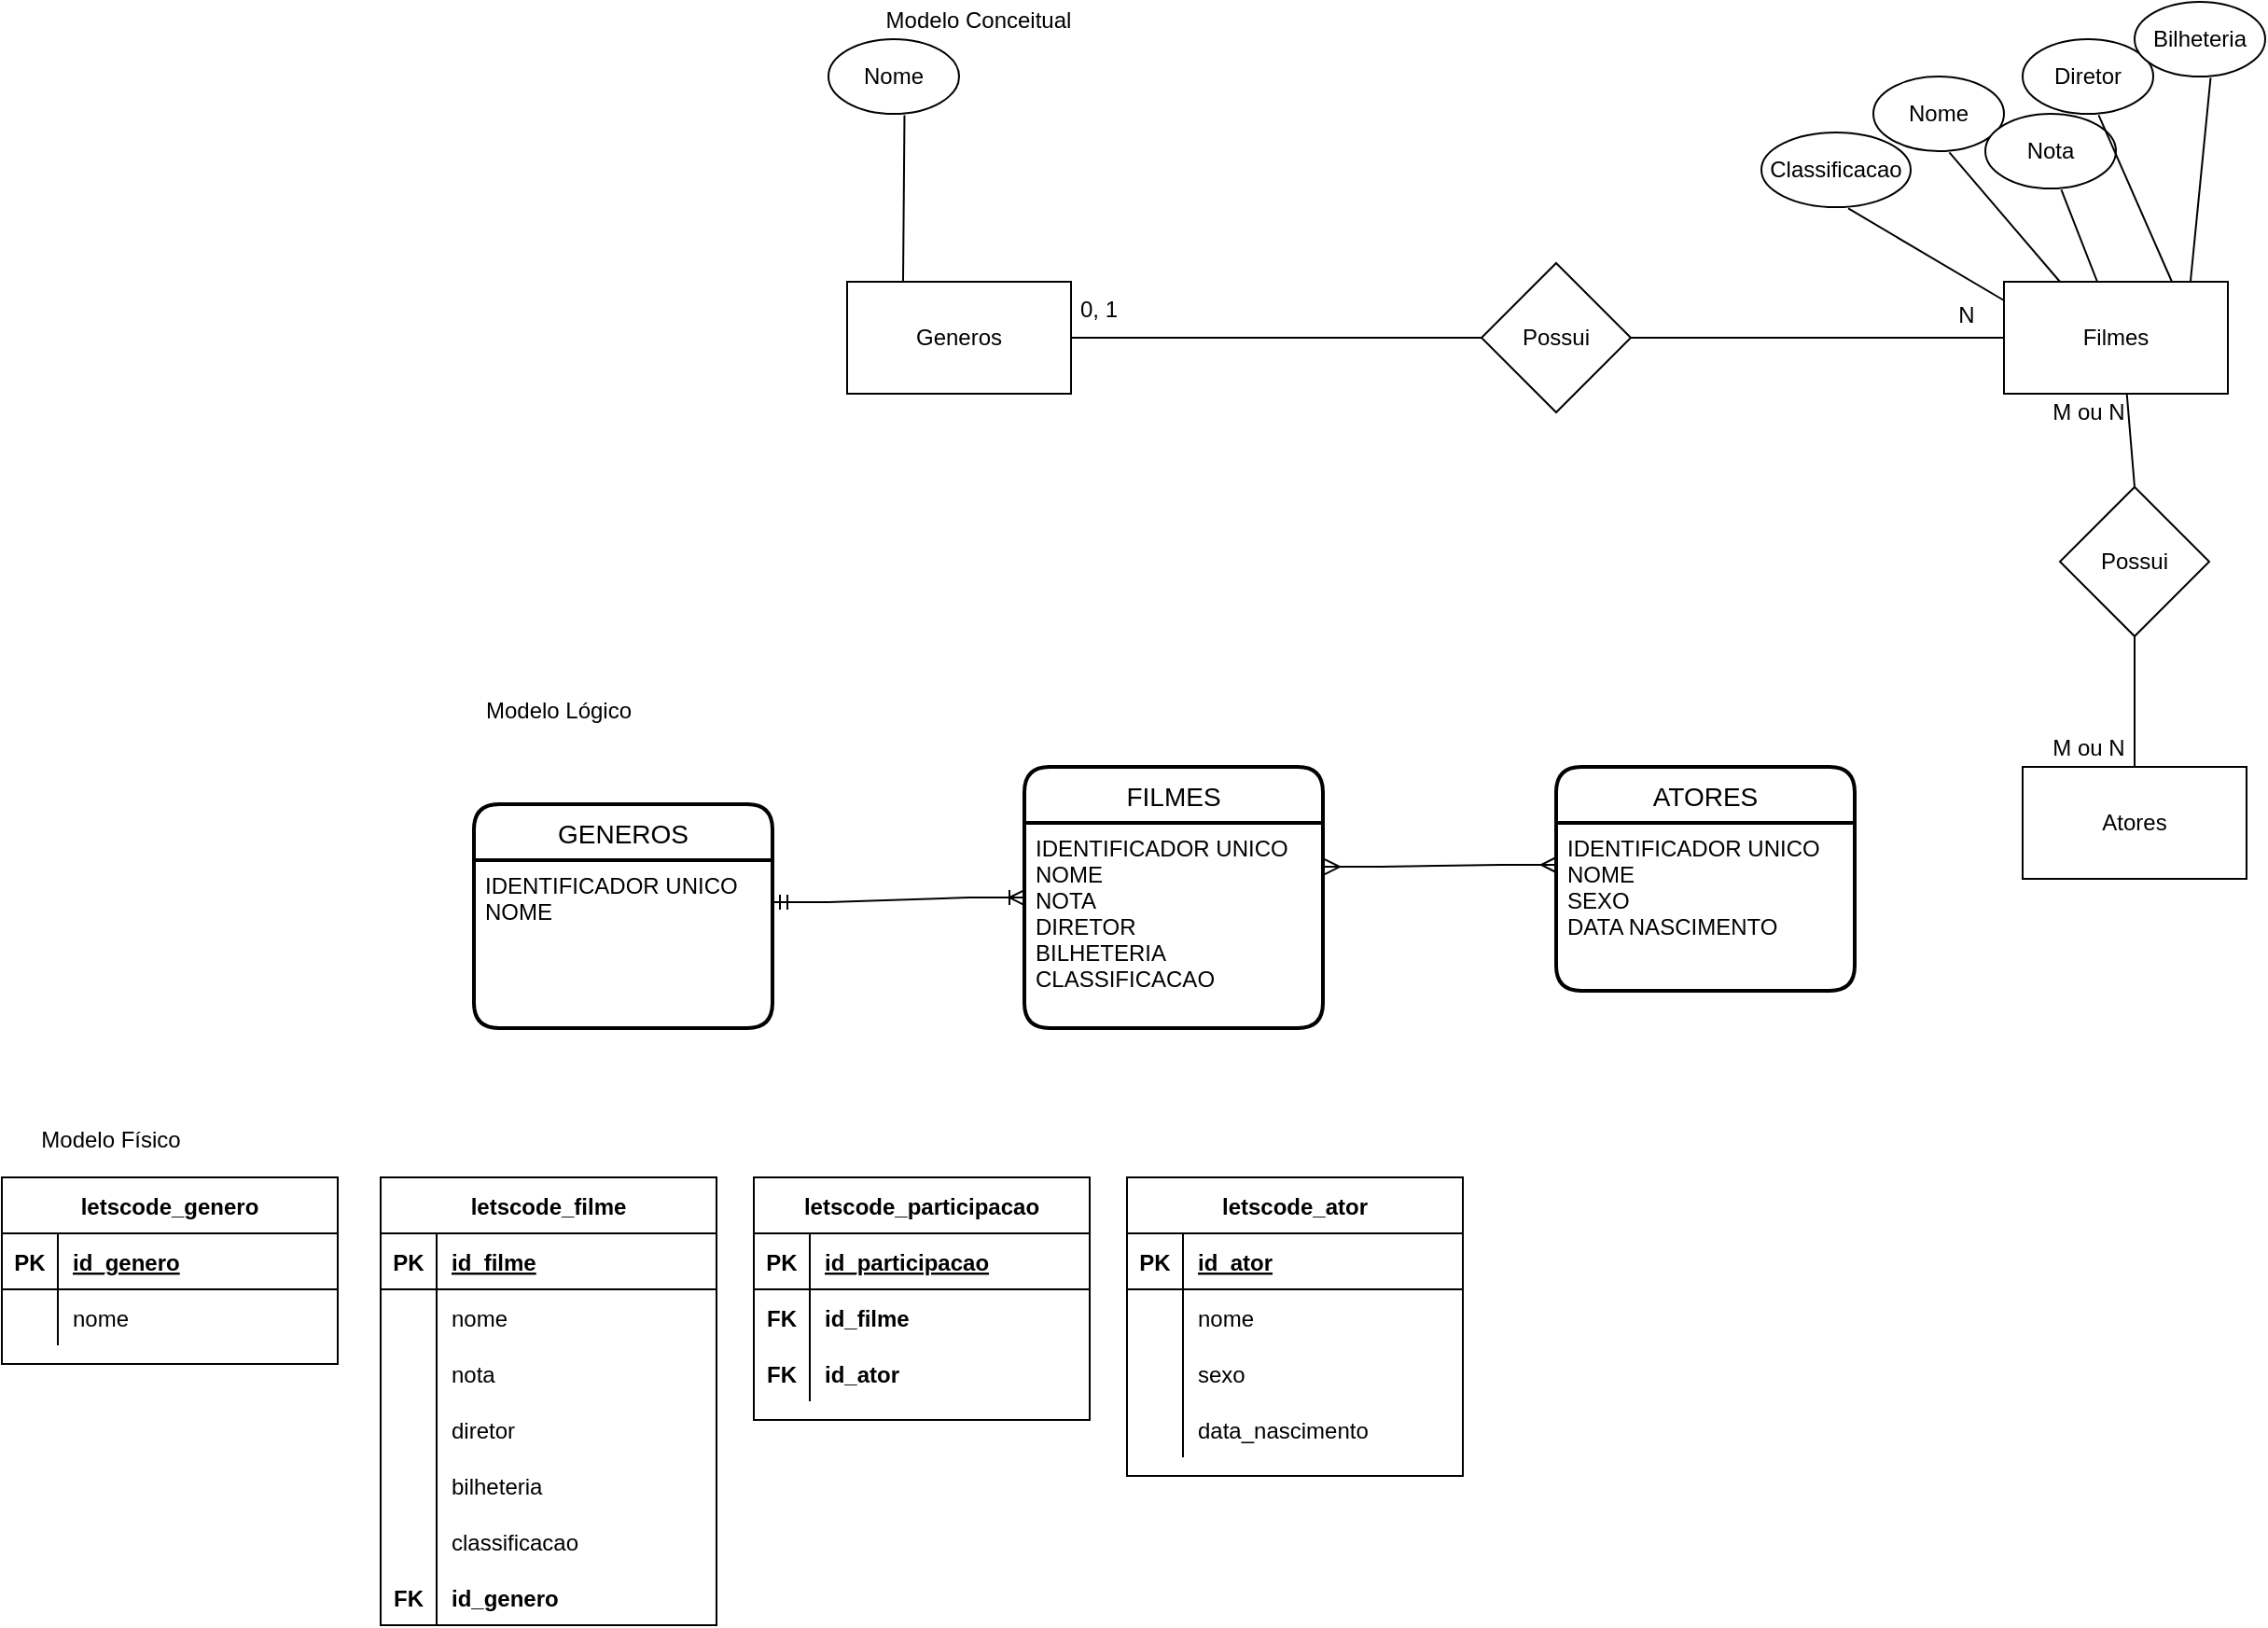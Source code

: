 <mxfile version="16.6.6" type="device"><diagram id="Nm-AH4Nlf7A4BXTnzfN5" name="Page-1"><mxGraphModel dx="1808" dy="526" grid="1" gridSize="10" guides="1" tooltips="1" connect="1" arrows="1" fold="1" page="1" pageScale="1" pageWidth="827" pageHeight="1169" math="0" shadow="0"><root><mxCell id="0"/><mxCell id="1" parent="0"/><mxCell id="_A9dKhMLguFTFUlSm3Du-1" value="Generos" style="rounded=0;whiteSpace=wrap;html=1;" vertex="1" parent="1"><mxGeometry x="40" y="160" width="120" height="60" as="geometry"/></mxCell><mxCell id="_A9dKhMLguFTFUlSm3Du-2" value="Filmes" style="rounded=0;whiteSpace=wrap;html=1;" vertex="1" parent="1"><mxGeometry x="660" y="160" width="120" height="60" as="geometry"/></mxCell><mxCell id="_A9dKhMLguFTFUlSm3Du-3" value="Possui" style="rhombus;whiteSpace=wrap;html=1;" vertex="1" parent="1"><mxGeometry x="380" y="150" width="80" height="80" as="geometry"/></mxCell><mxCell id="_A9dKhMLguFTFUlSm3Du-7" value="" style="endArrow=none;html=1;rounded=0;entryX=0;entryY=0.5;entryDx=0;entryDy=0;exitX=1;exitY=0.5;exitDx=0;exitDy=0;" edge="1" parent="1" source="_A9dKhMLguFTFUlSm3Du-1" target="_A9dKhMLguFTFUlSm3Du-3"><mxGeometry width="50" height="50" relative="1" as="geometry"><mxPoint x="240" y="210" as="sourcePoint"/><mxPoint x="290" y="160" as="targetPoint"/></mxGeometry></mxCell><mxCell id="_A9dKhMLguFTFUlSm3Du-8" value="" style="endArrow=none;html=1;rounded=0;entryX=0;entryY=0.5;entryDx=0;entryDy=0;exitX=1;exitY=0.5;exitDx=0;exitDy=0;" edge="1" parent="1" source="_A9dKhMLguFTFUlSm3Du-3" target="_A9dKhMLguFTFUlSm3Du-2"><mxGeometry width="50" height="50" relative="1" as="geometry"><mxPoint x="500" y="210" as="sourcePoint"/><mxPoint x="550" y="160" as="targetPoint"/></mxGeometry></mxCell><mxCell id="_A9dKhMLguFTFUlSm3Du-9" value="0, 1" style="text;html=1;strokeColor=none;fillColor=none;align=center;verticalAlign=middle;whiteSpace=wrap;rounded=0;" vertex="1" parent="1"><mxGeometry x="160" y="170" width="30" height="10" as="geometry"/></mxCell><mxCell id="_A9dKhMLguFTFUlSm3Du-10" value="N" style="text;html=1;strokeColor=none;fillColor=none;align=center;verticalAlign=middle;whiteSpace=wrap;rounded=0;" vertex="1" parent="1"><mxGeometry x="620" y="170" width="40" height="15" as="geometry"/></mxCell><mxCell id="_A9dKhMLguFTFUlSm3Du-39" value="GENEROS" style="swimlane;childLayout=stackLayout;horizontal=1;startSize=30;horizontalStack=0;rounded=1;fontSize=14;fontStyle=0;strokeWidth=2;resizeParent=0;resizeLast=1;shadow=0;dashed=0;align=center;" vertex="1" parent="1"><mxGeometry x="-160" y="440" width="160" height="120" as="geometry"/></mxCell><mxCell id="_A9dKhMLguFTFUlSm3Du-40" value="IDENTIFICADOR UNICO&#10;NOME" style="align=left;strokeColor=none;fillColor=none;spacingLeft=4;fontSize=12;verticalAlign=top;resizable=0;rotatable=0;part=1;fontStyle=0" vertex="1" parent="_A9dKhMLguFTFUlSm3Du-39"><mxGeometry y="30" width="160" height="90" as="geometry"/></mxCell><mxCell id="_A9dKhMLguFTFUlSm3Du-41" value="FILMES" style="swimlane;childLayout=stackLayout;horizontal=1;startSize=30;horizontalStack=0;rounded=1;fontSize=14;fontStyle=0;strokeWidth=2;resizeParent=0;resizeLast=1;shadow=0;dashed=0;align=center;" vertex="1" parent="1"><mxGeometry x="135" y="420" width="160" height="140" as="geometry"/></mxCell><mxCell id="_A9dKhMLguFTFUlSm3Du-42" value="IDENTIFICADOR UNICO&#10;NOME&#10;NOTA&#10;DIRETOR&#10;BILHETERIA&#10;CLASSIFICACAO" style="align=left;strokeColor=none;fillColor=none;spacingLeft=4;fontSize=12;verticalAlign=top;resizable=0;rotatable=0;part=1;" vertex="1" parent="_A9dKhMLguFTFUlSm3Du-41"><mxGeometry y="30" width="160" height="110" as="geometry"/></mxCell><mxCell id="_A9dKhMLguFTFUlSm3Du-43" value="Nome" style="ellipse;whiteSpace=wrap;html=1;" vertex="1" parent="1"><mxGeometry x="30" y="30" width="70" height="40" as="geometry"/></mxCell><mxCell id="_A9dKhMLguFTFUlSm3Du-44" value="" style="endArrow=none;html=1;rounded=0;exitX=0.582;exitY=1.018;exitDx=0;exitDy=0;exitPerimeter=0;entryX=0.25;entryY=0;entryDx=0;entryDy=0;" edge="1" parent="1" source="_A9dKhMLguFTFUlSm3Du-43" target="_A9dKhMLguFTFUlSm3Du-1"><mxGeometry width="50" height="50" relative="1" as="geometry"><mxPoint x="90" y="140" as="sourcePoint"/><mxPoint x="140" y="90" as="targetPoint"/></mxGeometry></mxCell><mxCell id="_A9dKhMLguFTFUlSm3Du-48" value="Nome" style="ellipse;whiteSpace=wrap;html=1;" vertex="1" parent="1"><mxGeometry x="590" y="50" width="70" height="40" as="geometry"/></mxCell><mxCell id="_A9dKhMLguFTFUlSm3Du-49" value="" style="endArrow=none;html=1;rounded=0;exitX=0.582;exitY=1.018;exitDx=0;exitDy=0;exitPerimeter=0;entryX=0.25;entryY=0;entryDx=0;entryDy=0;" edge="1" parent="1" source="_A9dKhMLguFTFUlSm3Du-48" target="_A9dKhMLguFTFUlSm3Du-2"><mxGeometry width="50" height="50" relative="1" as="geometry"><mxPoint x="700" y="140" as="sourcePoint"/><mxPoint x="680" y="160" as="targetPoint"/></mxGeometry></mxCell><mxCell id="_A9dKhMLguFTFUlSm3Du-50" value="Nota" style="ellipse;whiteSpace=wrap;html=1;" vertex="1" parent="1"><mxGeometry x="650" y="70" width="70" height="40" as="geometry"/></mxCell><mxCell id="_A9dKhMLguFTFUlSm3Du-51" value="" style="endArrow=none;html=1;rounded=0;exitX=0.582;exitY=1.018;exitDx=0;exitDy=0;exitPerimeter=0;entryX=0.5;entryY=0;entryDx=0;entryDy=0;" edge="1" parent="1" source="_A9dKhMLguFTFUlSm3Du-50"><mxGeometry width="50" height="50" relative="1" as="geometry"><mxPoint x="770" y="140" as="sourcePoint"/><mxPoint x="710" y="160" as="targetPoint"/></mxGeometry></mxCell><mxCell id="_A9dKhMLguFTFUlSm3Du-52" value="Classificacao" style="ellipse;whiteSpace=wrap;html=1;" vertex="1" parent="1"><mxGeometry x="530" y="80" width="80" height="40" as="geometry"/></mxCell><mxCell id="_A9dKhMLguFTFUlSm3Du-53" value="" style="endArrow=none;html=1;rounded=0;exitX=0.582;exitY=1.018;exitDx=0;exitDy=0;exitPerimeter=0;entryX=1;entryY=0;entryDx=0;entryDy=0;" edge="1" parent="1" source="_A9dKhMLguFTFUlSm3Du-52" target="_A9dKhMLguFTFUlSm3Du-10"><mxGeometry width="50" height="50" relative="1" as="geometry"><mxPoint x="630" y="150" as="sourcePoint"/><mxPoint x="646" y="170" as="targetPoint"/></mxGeometry></mxCell><mxCell id="_A9dKhMLguFTFUlSm3Du-54" value="Diretor" style="ellipse;whiteSpace=wrap;html=1;" vertex="1" parent="1"><mxGeometry x="670" y="30" width="70" height="40" as="geometry"/></mxCell><mxCell id="_A9dKhMLguFTFUlSm3Du-55" value="" style="endArrow=none;html=1;rounded=0;exitX=0.582;exitY=1.018;exitDx=0;exitDy=0;exitPerimeter=0;entryX=0.75;entryY=0;entryDx=0;entryDy=0;" edge="1" parent="1" source="_A9dKhMLguFTFUlSm3Du-54" target="_A9dKhMLguFTFUlSm3Du-2"><mxGeometry width="50" height="50" relative="1" as="geometry"><mxPoint x="810" y="100" as="sourcePoint"/><mxPoint x="790" y="120" as="targetPoint"/></mxGeometry></mxCell><mxCell id="_A9dKhMLguFTFUlSm3Du-58" value="Bilheteria" style="ellipse;whiteSpace=wrap;html=1;" vertex="1" parent="1"><mxGeometry x="730" y="10" width="70" height="40" as="geometry"/></mxCell><mxCell id="_A9dKhMLguFTFUlSm3Du-59" value="" style="endArrow=none;html=1;rounded=0;exitX=0.582;exitY=1.018;exitDx=0;exitDy=0;exitPerimeter=0;entryX=0.833;entryY=0;entryDx=0;entryDy=0;entryPerimeter=0;" edge="1" parent="1" source="_A9dKhMLguFTFUlSm3Du-58" target="_A9dKhMLguFTFUlSm3Du-2"><mxGeometry width="50" height="50" relative="1" as="geometry"><mxPoint x="827" y="80" as="sourcePoint"/><mxPoint x="776.96" y="100" as="targetPoint"/></mxGeometry></mxCell><mxCell id="_A9dKhMLguFTFUlSm3Du-60" value="Modelo Lógico" style="text;html=1;align=center;verticalAlign=middle;resizable=0;points=[];autosize=1;strokeColor=none;fillColor=none;" vertex="1" parent="1"><mxGeometry x="-160" y="380" width="90" height="20" as="geometry"/></mxCell><mxCell id="_A9dKhMLguFTFUlSm3Du-61" value="Modelo Conceitual" style="text;html=1;align=center;verticalAlign=middle;resizable=0;points=[];autosize=1;strokeColor=none;fillColor=none;" vertex="1" parent="1"><mxGeometry x="55" y="10" width="110" height="20" as="geometry"/></mxCell><mxCell id="_A9dKhMLguFTFUlSm3Du-62" value="Atores" style="rounded=0;whiteSpace=wrap;html=1;" vertex="1" parent="1"><mxGeometry x="670" y="420" width="120" height="60" as="geometry"/></mxCell><mxCell id="_A9dKhMLguFTFUlSm3Du-67" value="Possui" style="rhombus;whiteSpace=wrap;html=1;" vertex="1" parent="1"><mxGeometry x="690" y="270" width="80" height="80" as="geometry"/></mxCell><mxCell id="_A9dKhMLguFTFUlSm3Du-68" value="" style="endArrow=none;html=1;rounded=0;entryX=0.5;entryY=1;entryDx=0;entryDy=0;exitX=0.5;exitY=0;exitDx=0;exitDy=0;" edge="1" parent="1" target="_A9dKhMLguFTFUlSm3Du-67" source="_A9dKhMLguFTFUlSm3Du-62"><mxGeometry width="50" height="50" relative="1" as="geometry"><mxPoint x="287.6" y="260" as="sourcePoint"/><mxPoint x="417.6" y="230" as="targetPoint"/></mxGeometry></mxCell><mxCell id="_A9dKhMLguFTFUlSm3Du-69" value="" style="endArrow=none;html=1;rounded=0;entryX=0.549;entryY=1.007;entryDx=0;entryDy=0;exitX=0.5;exitY=0;exitDx=0;exitDy=0;entryPerimeter=0;" edge="1" parent="1" source="_A9dKhMLguFTFUlSm3Du-67" target="_A9dKhMLguFTFUlSm3Du-2"><mxGeometry width="50" height="50" relative="1" as="geometry"><mxPoint x="627.6" y="280" as="sourcePoint"/><mxPoint x="740.0" y="213.84" as="targetPoint"/></mxGeometry></mxCell><mxCell id="_A9dKhMLguFTFUlSm3Du-70" value="M ou N" style="text;html=1;align=center;verticalAlign=middle;resizable=0;points=[];autosize=1;strokeColor=none;fillColor=none;" vertex="1" parent="1"><mxGeometry x="680" y="220" width="50" height="20" as="geometry"/></mxCell><mxCell id="_A9dKhMLguFTFUlSm3Du-85" value="ATORES" style="swimlane;childLayout=stackLayout;horizontal=1;startSize=30;horizontalStack=0;rounded=1;fontSize=14;fontStyle=0;strokeWidth=2;resizeParent=0;resizeLast=1;shadow=0;dashed=0;align=center;" vertex="1" parent="1"><mxGeometry x="420" y="420" width="160" height="120" as="geometry"/></mxCell><mxCell id="_A9dKhMLguFTFUlSm3Du-86" value="IDENTIFICADOR UNICO&#10;NOME&#10;SEXO&#10;DATA NASCIMENTO" style="align=left;strokeColor=none;fillColor=none;spacingLeft=4;fontSize=12;verticalAlign=top;resizable=0;rotatable=0;part=1;" vertex="1" parent="_A9dKhMLguFTFUlSm3Du-85"><mxGeometry y="30" width="160" height="90" as="geometry"/></mxCell><mxCell id="_A9dKhMLguFTFUlSm3Du-88" value="M ou N" style="text;html=1;align=center;verticalAlign=middle;resizable=0;points=[];autosize=1;strokeColor=none;fillColor=none;" vertex="1" parent="1"><mxGeometry x="680" y="400" width="50" height="20" as="geometry"/></mxCell><mxCell id="_A9dKhMLguFTFUlSm3Du-93" value="" style="edgeStyle=entityRelationEdgeStyle;fontSize=12;html=1;endArrow=ERmany;startArrow=ERmany;rounded=0;entryX=0;entryY=0.25;entryDx=0;entryDy=0;exitX=1.006;exitY=0.214;exitDx=0;exitDy=0;exitPerimeter=0;" edge="1" parent="1" source="_A9dKhMLguFTFUlSm3Du-42" target="_A9dKhMLguFTFUlSm3Du-86"><mxGeometry width="100" height="100" relative="1" as="geometry"><mxPoint x="370" y="470" as="sourcePoint"/><mxPoint x="470" y="370" as="targetPoint"/></mxGeometry></mxCell><mxCell id="_A9dKhMLguFTFUlSm3Du-95" value="" style="edgeStyle=entityRelationEdgeStyle;fontSize=12;html=1;endArrow=ERoneToMany;startArrow=ERmandOne;rounded=0;exitX=1;exitY=0.25;exitDx=0;exitDy=0;entryX=0;entryY=0.364;entryDx=0;entryDy=0;entryPerimeter=0;" edge="1" parent="1" source="_A9dKhMLguFTFUlSm3Du-40" target="_A9dKhMLguFTFUlSm3Du-42"><mxGeometry width="100" height="100" relative="1" as="geometry"><mxPoint x="210" y="380" as="sourcePoint"/><mxPoint x="310" y="280" as="targetPoint"/></mxGeometry></mxCell><mxCell id="_A9dKhMLguFTFUlSm3Du-109" value="letscode_genero" style="shape=table;startSize=30;container=1;collapsible=1;childLayout=tableLayout;fixedRows=1;rowLines=0;fontStyle=1;align=center;resizeLast=1;" vertex="1" parent="1"><mxGeometry x="-413" y="640" width="180" height="100" as="geometry"/></mxCell><mxCell id="_A9dKhMLguFTFUlSm3Du-110" value="" style="shape=tableRow;horizontal=0;startSize=0;swimlaneHead=0;swimlaneBody=0;fillColor=none;collapsible=0;dropTarget=0;points=[[0,0.5],[1,0.5]];portConstraint=eastwest;top=0;left=0;right=0;bottom=1;" vertex="1" parent="_A9dKhMLguFTFUlSm3Du-109"><mxGeometry y="30" width="180" height="30" as="geometry"/></mxCell><mxCell id="_A9dKhMLguFTFUlSm3Du-111" value="PK" style="shape=partialRectangle;connectable=0;fillColor=none;top=0;left=0;bottom=0;right=0;fontStyle=1;overflow=hidden;" vertex="1" parent="_A9dKhMLguFTFUlSm3Du-110"><mxGeometry width="30" height="30" as="geometry"><mxRectangle width="30" height="30" as="alternateBounds"/></mxGeometry></mxCell><mxCell id="_A9dKhMLguFTFUlSm3Du-112" value="id_genero" style="shape=partialRectangle;connectable=0;fillColor=none;top=0;left=0;bottom=0;right=0;align=left;spacingLeft=6;fontStyle=5;overflow=hidden;" vertex="1" parent="_A9dKhMLguFTFUlSm3Du-110"><mxGeometry x="30" width="150" height="30" as="geometry"><mxRectangle width="150" height="30" as="alternateBounds"/></mxGeometry></mxCell><mxCell id="_A9dKhMLguFTFUlSm3Du-113" value="" style="shape=tableRow;horizontal=0;startSize=0;swimlaneHead=0;swimlaneBody=0;fillColor=none;collapsible=0;dropTarget=0;points=[[0,0.5],[1,0.5]];portConstraint=eastwest;top=0;left=0;right=0;bottom=0;" vertex="1" parent="_A9dKhMLguFTFUlSm3Du-109"><mxGeometry y="60" width="180" height="30" as="geometry"/></mxCell><mxCell id="_A9dKhMLguFTFUlSm3Du-114" value="" style="shape=partialRectangle;connectable=0;fillColor=none;top=0;left=0;bottom=0;right=0;editable=1;overflow=hidden;" vertex="1" parent="_A9dKhMLguFTFUlSm3Du-113"><mxGeometry width="30" height="30" as="geometry"><mxRectangle width="30" height="30" as="alternateBounds"/></mxGeometry></mxCell><mxCell id="_A9dKhMLguFTFUlSm3Du-115" value="nome" style="shape=partialRectangle;connectable=0;fillColor=none;top=0;left=0;bottom=0;right=0;align=left;spacingLeft=6;overflow=hidden;" vertex="1" parent="_A9dKhMLguFTFUlSm3Du-113"><mxGeometry x="30" width="150" height="30" as="geometry"><mxRectangle width="150" height="30" as="alternateBounds"/></mxGeometry></mxCell><mxCell id="_A9dKhMLguFTFUlSm3Du-122" value="Modelo Físico" style="text;html=1;align=center;verticalAlign=middle;resizable=0;points=[];autosize=1;strokeColor=none;fillColor=none;" vertex="1" parent="1"><mxGeometry x="-400" y="610" width="90" height="20" as="geometry"/></mxCell><mxCell id="_A9dKhMLguFTFUlSm3Du-123" value="letscode_filme" style="shape=table;startSize=30;container=1;collapsible=1;childLayout=tableLayout;fixedRows=1;rowLines=0;fontStyle=1;align=center;resizeLast=1;" vertex="1" parent="1"><mxGeometry x="-210" y="640" width="180" height="240" as="geometry"/></mxCell><mxCell id="_A9dKhMLguFTFUlSm3Du-124" value="" style="shape=tableRow;horizontal=0;startSize=0;swimlaneHead=0;swimlaneBody=0;fillColor=none;collapsible=0;dropTarget=0;points=[[0,0.5],[1,0.5]];portConstraint=eastwest;top=0;left=0;right=0;bottom=1;" vertex="1" parent="_A9dKhMLguFTFUlSm3Du-123"><mxGeometry y="30" width="180" height="30" as="geometry"/></mxCell><mxCell id="_A9dKhMLguFTFUlSm3Du-125" value="PK" style="shape=partialRectangle;connectable=0;fillColor=none;top=0;left=0;bottom=0;right=0;fontStyle=1;overflow=hidden;" vertex="1" parent="_A9dKhMLguFTFUlSm3Du-124"><mxGeometry width="30" height="30" as="geometry"><mxRectangle width="30" height="30" as="alternateBounds"/></mxGeometry></mxCell><mxCell id="_A9dKhMLguFTFUlSm3Du-126" value="id_filme" style="shape=partialRectangle;connectable=0;fillColor=none;top=0;left=0;bottom=0;right=0;align=left;spacingLeft=6;fontStyle=5;overflow=hidden;" vertex="1" parent="_A9dKhMLguFTFUlSm3Du-124"><mxGeometry x="30" width="150" height="30" as="geometry"><mxRectangle width="150" height="30" as="alternateBounds"/></mxGeometry></mxCell><mxCell id="_A9dKhMLguFTFUlSm3Du-127" value="" style="shape=tableRow;horizontal=0;startSize=0;swimlaneHead=0;swimlaneBody=0;fillColor=none;collapsible=0;dropTarget=0;points=[[0,0.5],[1,0.5]];portConstraint=eastwest;top=0;left=0;right=0;bottom=0;" vertex="1" parent="_A9dKhMLguFTFUlSm3Du-123"><mxGeometry y="60" width="180" height="30" as="geometry"/></mxCell><mxCell id="_A9dKhMLguFTFUlSm3Du-128" value="" style="shape=partialRectangle;connectable=0;fillColor=none;top=0;left=0;bottom=0;right=0;editable=1;overflow=hidden;" vertex="1" parent="_A9dKhMLguFTFUlSm3Du-127"><mxGeometry width="30" height="30" as="geometry"><mxRectangle width="30" height="30" as="alternateBounds"/></mxGeometry></mxCell><mxCell id="_A9dKhMLguFTFUlSm3Du-129" value="nome" style="shape=partialRectangle;connectable=0;fillColor=none;top=0;left=0;bottom=0;right=0;align=left;spacingLeft=6;overflow=hidden;" vertex="1" parent="_A9dKhMLguFTFUlSm3Du-127"><mxGeometry x="30" width="150" height="30" as="geometry"><mxRectangle width="150" height="30" as="alternateBounds"/></mxGeometry></mxCell><mxCell id="_A9dKhMLguFTFUlSm3Du-130" value="" style="shape=tableRow;horizontal=0;startSize=0;swimlaneHead=0;swimlaneBody=0;fillColor=none;collapsible=0;dropTarget=0;points=[[0,0.5],[1,0.5]];portConstraint=eastwest;top=0;left=0;right=0;bottom=0;" vertex="1" parent="_A9dKhMLguFTFUlSm3Du-123"><mxGeometry y="90" width="180" height="30" as="geometry"/></mxCell><mxCell id="_A9dKhMLguFTFUlSm3Du-131" value="" style="shape=partialRectangle;connectable=0;fillColor=none;top=0;left=0;bottom=0;right=0;editable=1;overflow=hidden;" vertex="1" parent="_A9dKhMLguFTFUlSm3Du-130"><mxGeometry width="30" height="30" as="geometry"><mxRectangle width="30" height="30" as="alternateBounds"/></mxGeometry></mxCell><mxCell id="_A9dKhMLguFTFUlSm3Du-132" value="nota" style="shape=partialRectangle;connectable=0;fillColor=none;top=0;left=0;bottom=0;right=0;align=left;spacingLeft=6;overflow=hidden;" vertex="1" parent="_A9dKhMLguFTFUlSm3Du-130"><mxGeometry x="30" width="150" height="30" as="geometry"><mxRectangle width="150" height="30" as="alternateBounds"/></mxGeometry></mxCell><mxCell id="_A9dKhMLguFTFUlSm3Du-155" value="" style="shape=tableRow;horizontal=0;startSize=0;swimlaneHead=0;swimlaneBody=0;fillColor=none;collapsible=0;dropTarget=0;points=[[0,0.5],[1,0.5]];portConstraint=eastwest;top=0;left=0;right=0;bottom=0;" vertex="1" parent="_A9dKhMLguFTFUlSm3Du-123"><mxGeometry y="120" width="180" height="30" as="geometry"/></mxCell><mxCell id="_A9dKhMLguFTFUlSm3Du-156" value="" style="shape=partialRectangle;connectable=0;fillColor=none;top=0;left=0;bottom=0;right=0;editable=1;overflow=hidden;" vertex="1" parent="_A9dKhMLguFTFUlSm3Du-155"><mxGeometry width="30" height="30" as="geometry"><mxRectangle width="30" height="30" as="alternateBounds"/></mxGeometry></mxCell><mxCell id="_A9dKhMLguFTFUlSm3Du-157" value="diretor" style="shape=partialRectangle;connectable=0;fillColor=none;top=0;left=0;bottom=0;right=0;align=left;spacingLeft=6;overflow=hidden;" vertex="1" parent="_A9dKhMLguFTFUlSm3Du-155"><mxGeometry x="30" width="150" height="30" as="geometry"><mxRectangle width="150" height="30" as="alternateBounds"/></mxGeometry></mxCell><mxCell id="_A9dKhMLguFTFUlSm3Du-158" value="" style="shape=tableRow;horizontal=0;startSize=0;swimlaneHead=0;swimlaneBody=0;fillColor=none;collapsible=0;dropTarget=0;points=[[0,0.5],[1,0.5]];portConstraint=eastwest;top=0;left=0;right=0;bottom=0;" vertex="1" parent="_A9dKhMLguFTFUlSm3Du-123"><mxGeometry y="150" width="180" height="30" as="geometry"/></mxCell><mxCell id="_A9dKhMLguFTFUlSm3Du-159" value="" style="shape=partialRectangle;connectable=0;fillColor=none;top=0;left=0;bottom=0;right=0;editable=1;overflow=hidden;" vertex="1" parent="_A9dKhMLguFTFUlSm3Du-158"><mxGeometry width="30" height="30" as="geometry"><mxRectangle width="30" height="30" as="alternateBounds"/></mxGeometry></mxCell><mxCell id="_A9dKhMLguFTFUlSm3Du-160" value="bilheteria" style="shape=partialRectangle;connectable=0;fillColor=none;top=0;left=0;bottom=0;right=0;align=left;spacingLeft=6;overflow=hidden;" vertex="1" parent="_A9dKhMLguFTFUlSm3Du-158"><mxGeometry x="30" width="150" height="30" as="geometry"><mxRectangle width="150" height="30" as="alternateBounds"/></mxGeometry></mxCell><mxCell id="_A9dKhMLguFTFUlSm3Du-161" value="" style="shape=tableRow;horizontal=0;startSize=0;swimlaneHead=0;swimlaneBody=0;fillColor=none;collapsible=0;dropTarget=0;points=[[0,0.5],[1,0.5]];portConstraint=eastwest;top=0;left=0;right=0;bottom=0;" vertex="1" parent="_A9dKhMLguFTFUlSm3Du-123"><mxGeometry y="180" width="180" height="30" as="geometry"/></mxCell><mxCell id="_A9dKhMLguFTFUlSm3Du-162" value="" style="shape=partialRectangle;connectable=0;fillColor=none;top=0;left=0;bottom=0;right=0;editable=1;overflow=hidden;" vertex="1" parent="_A9dKhMLguFTFUlSm3Du-161"><mxGeometry width="30" height="30" as="geometry"><mxRectangle width="30" height="30" as="alternateBounds"/></mxGeometry></mxCell><mxCell id="_A9dKhMLguFTFUlSm3Du-163" value="classificacao" style="shape=partialRectangle;connectable=0;fillColor=none;top=0;left=0;bottom=0;right=0;align=left;spacingLeft=6;overflow=hidden;" vertex="1" parent="_A9dKhMLguFTFUlSm3Du-161"><mxGeometry x="30" width="150" height="30" as="geometry"><mxRectangle width="150" height="30" as="alternateBounds"/></mxGeometry></mxCell><mxCell id="_A9dKhMLguFTFUlSm3Du-133" value="" style="shape=tableRow;horizontal=0;startSize=0;swimlaneHead=0;swimlaneBody=0;fillColor=none;collapsible=0;dropTarget=0;points=[[0,0.5],[1,0.5]];portConstraint=eastwest;top=0;left=0;right=0;bottom=0;fontStyle=1" vertex="1" parent="_A9dKhMLguFTFUlSm3Du-123"><mxGeometry y="210" width="180" height="30" as="geometry"/></mxCell><mxCell id="_A9dKhMLguFTFUlSm3Du-134" value="FK" style="shape=partialRectangle;connectable=0;fillColor=none;top=0;left=0;bottom=0;right=0;editable=1;overflow=hidden;fontStyle=1" vertex="1" parent="_A9dKhMLguFTFUlSm3Du-133"><mxGeometry width="30" height="30" as="geometry"><mxRectangle width="30" height="30" as="alternateBounds"/></mxGeometry></mxCell><mxCell id="_A9dKhMLguFTFUlSm3Du-135" value="id_genero" style="shape=partialRectangle;connectable=0;fillColor=none;top=0;left=0;bottom=0;right=0;align=left;spacingLeft=6;overflow=hidden;fontStyle=1" vertex="1" parent="_A9dKhMLguFTFUlSm3Du-133"><mxGeometry x="30" width="150" height="30" as="geometry"><mxRectangle width="150" height="30" as="alternateBounds"/></mxGeometry></mxCell><mxCell id="_A9dKhMLguFTFUlSm3Du-136" value="letscode_ator" style="shape=table;startSize=30;container=1;collapsible=1;childLayout=tableLayout;fixedRows=1;rowLines=0;fontStyle=1;align=center;resizeLast=1;" vertex="1" parent="1"><mxGeometry x="190" y="640" width="180" height="160" as="geometry"/></mxCell><mxCell id="_A9dKhMLguFTFUlSm3Du-137" value="" style="shape=tableRow;horizontal=0;startSize=0;swimlaneHead=0;swimlaneBody=0;fillColor=none;collapsible=0;dropTarget=0;points=[[0,0.5],[1,0.5]];portConstraint=eastwest;top=0;left=0;right=0;bottom=1;" vertex="1" parent="_A9dKhMLguFTFUlSm3Du-136"><mxGeometry y="30" width="180" height="30" as="geometry"/></mxCell><mxCell id="_A9dKhMLguFTFUlSm3Du-138" value="PK" style="shape=partialRectangle;connectable=0;fillColor=none;top=0;left=0;bottom=0;right=0;fontStyle=1;overflow=hidden;" vertex="1" parent="_A9dKhMLguFTFUlSm3Du-137"><mxGeometry width="30" height="30" as="geometry"><mxRectangle width="30" height="30" as="alternateBounds"/></mxGeometry></mxCell><mxCell id="_A9dKhMLguFTFUlSm3Du-139" value="id_ator" style="shape=partialRectangle;connectable=0;fillColor=none;top=0;left=0;bottom=0;right=0;align=left;spacingLeft=6;fontStyle=5;overflow=hidden;" vertex="1" parent="_A9dKhMLguFTFUlSm3Du-137"><mxGeometry x="30" width="150" height="30" as="geometry"><mxRectangle width="150" height="30" as="alternateBounds"/></mxGeometry></mxCell><mxCell id="_A9dKhMLguFTFUlSm3Du-140" value="" style="shape=tableRow;horizontal=0;startSize=0;swimlaneHead=0;swimlaneBody=0;fillColor=none;collapsible=0;dropTarget=0;points=[[0,0.5],[1,0.5]];portConstraint=eastwest;top=0;left=0;right=0;bottom=0;" vertex="1" parent="_A9dKhMLguFTFUlSm3Du-136"><mxGeometry y="60" width="180" height="30" as="geometry"/></mxCell><mxCell id="_A9dKhMLguFTFUlSm3Du-141" value="" style="shape=partialRectangle;connectable=0;fillColor=none;top=0;left=0;bottom=0;right=0;editable=1;overflow=hidden;" vertex="1" parent="_A9dKhMLguFTFUlSm3Du-140"><mxGeometry width="30" height="30" as="geometry"><mxRectangle width="30" height="30" as="alternateBounds"/></mxGeometry></mxCell><mxCell id="_A9dKhMLguFTFUlSm3Du-142" value="nome" style="shape=partialRectangle;connectable=0;fillColor=none;top=0;left=0;bottom=0;right=0;align=left;spacingLeft=6;overflow=hidden;" vertex="1" parent="_A9dKhMLguFTFUlSm3Du-140"><mxGeometry x="30" width="150" height="30" as="geometry"><mxRectangle width="150" height="30" as="alternateBounds"/></mxGeometry></mxCell><mxCell id="_A9dKhMLguFTFUlSm3Du-143" value="" style="shape=tableRow;horizontal=0;startSize=0;swimlaneHead=0;swimlaneBody=0;fillColor=none;collapsible=0;dropTarget=0;points=[[0,0.5],[1,0.5]];portConstraint=eastwest;top=0;left=0;right=0;bottom=0;" vertex="1" parent="_A9dKhMLguFTFUlSm3Du-136"><mxGeometry y="90" width="180" height="30" as="geometry"/></mxCell><mxCell id="_A9dKhMLguFTFUlSm3Du-144" value="" style="shape=partialRectangle;connectable=0;fillColor=none;top=0;left=0;bottom=0;right=0;editable=1;overflow=hidden;" vertex="1" parent="_A9dKhMLguFTFUlSm3Du-143"><mxGeometry width="30" height="30" as="geometry"><mxRectangle width="30" height="30" as="alternateBounds"/></mxGeometry></mxCell><mxCell id="_A9dKhMLguFTFUlSm3Du-145" value="sexo" style="shape=partialRectangle;connectable=0;fillColor=none;top=0;left=0;bottom=0;right=0;align=left;spacingLeft=6;overflow=hidden;" vertex="1" parent="_A9dKhMLguFTFUlSm3Du-143"><mxGeometry x="30" width="150" height="30" as="geometry"><mxRectangle width="150" height="30" as="alternateBounds"/></mxGeometry></mxCell><mxCell id="_A9dKhMLguFTFUlSm3Du-146" value="" style="shape=tableRow;horizontal=0;startSize=0;swimlaneHead=0;swimlaneBody=0;fillColor=none;collapsible=0;dropTarget=0;points=[[0,0.5],[1,0.5]];portConstraint=eastwest;top=0;left=0;right=0;bottom=0;" vertex="1" parent="_A9dKhMLguFTFUlSm3Du-136"><mxGeometry y="120" width="180" height="30" as="geometry"/></mxCell><mxCell id="_A9dKhMLguFTFUlSm3Du-147" value="" style="shape=partialRectangle;connectable=0;fillColor=none;top=0;left=0;bottom=0;right=0;editable=1;overflow=hidden;" vertex="1" parent="_A9dKhMLguFTFUlSm3Du-146"><mxGeometry width="30" height="30" as="geometry"><mxRectangle width="30" height="30" as="alternateBounds"/></mxGeometry></mxCell><mxCell id="_A9dKhMLguFTFUlSm3Du-148" value="data_nascimento" style="shape=partialRectangle;connectable=0;fillColor=none;top=0;left=0;bottom=0;right=0;align=left;spacingLeft=6;overflow=hidden;" vertex="1" parent="_A9dKhMLguFTFUlSm3Du-146"><mxGeometry x="30" width="150" height="30" as="geometry"><mxRectangle width="150" height="30" as="alternateBounds"/></mxGeometry></mxCell><mxCell id="_A9dKhMLguFTFUlSm3Du-149" value="" style="shape=tableRow;horizontal=0;startSize=0;swimlaneHead=0;swimlaneBody=0;fillColor=none;collapsible=0;dropTarget=0;points=[[0,0.5],[1,0.5]];portConstraint=eastwest;top=0;left=0;right=0;bottom=0;" vertex="1" parent="1"><mxGeometry x="140" y="790" width="180" height="30" as="geometry"/></mxCell><mxCell id="_A9dKhMLguFTFUlSm3Du-150" value="" style="shape=partialRectangle;connectable=0;fillColor=none;top=0;left=0;bottom=0;right=0;editable=1;overflow=hidden;" vertex="1" parent="_A9dKhMLguFTFUlSm3Du-149"><mxGeometry width="30" height="30" as="geometry"><mxRectangle width="30" height="30" as="alternateBounds"/></mxGeometry></mxCell><mxCell id="_A9dKhMLguFTFUlSm3Du-152" value="" style="shape=tableRow;horizontal=0;startSize=0;swimlaneHead=0;swimlaneBody=0;fillColor=none;collapsible=0;dropTarget=0;points=[[0,0.5],[1,0.5]];portConstraint=eastwest;top=0;left=0;right=0;bottom=0;" vertex="1" parent="1"><mxGeometry x="140" y="810" width="180" height="30" as="geometry"/></mxCell><mxCell id="_A9dKhMLguFTFUlSm3Du-153" value="" style="shape=partialRectangle;connectable=0;fillColor=none;top=0;left=0;bottom=0;right=0;editable=1;overflow=hidden;" vertex="1" parent="_A9dKhMLguFTFUlSm3Du-152"><mxGeometry width="30" height="30" as="geometry"><mxRectangle width="30" height="30" as="alternateBounds"/></mxGeometry></mxCell><mxCell id="_A9dKhMLguFTFUlSm3Du-180" value="letscode_participacao" style="shape=table;startSize=30;container=1;collapsible=1;childLayout=tableLayout;fixedRows=1;rowLines=0;fontStyle=1;align=center;resizeLast=1;" vertex="1" parent="1"><mxGeometry x="-10" y="640" width="180" height="130" as="geometry"/></mxCell><mxCell id="_A9dKhMLguFTFUlSm3Du-181" value="" style="shape=tableRow;horizontal=0;startSize=0;swimlaneHead=0;swimlaneBody=0;fillColor=none;collapsible=0;dropTarget=0;points=[[0,0.5],[1,0.5]];portConstraint=eastwest;top=0;left=0;right=0;bottom=1;" vertex="1" parent="_A9dKhMLguFTFUlSm3Du-180"><mxGeometry y="30" width="180" height="30" as="geometry"/></mxCell><mxCell id="_A9dKhMLguFTFUlSm3Du-182" value="PK" style="shape=partialRectangle;connectable=0;fillColor=none;top=0;left=0;bottom=0;right=0;fontStyle=1;overflow=hidden;" vertex="1" parent="_A9dKhMLguFTFUlSm3Du-181"><mxGeometry width="30" height="30" as="geometry"><mxRectangle width="30" height="30" as="alternateBounds"/></mxGeometry></mxCell><mxCell id="_A9dKhMLguFTFUlSm3Du-183" value="id_participacao" style="shape=partialRectangle;connectable=0;fillColor=none;top=0;left=0;bottom=0;right=0;align=left;spacingLeft=6;fontStyle=5;overflow=hidden;" vertex="1" parent="_A9dKhMLguFTFUlSm3Du-181"><mxGeometry x="30" width="150" height="30" as="geometry"><mxRectangle width="150" height="30" as="alternateBounds"/></mxGeometry></mxCell><mxCell id="_A9dKhMLguFTFUlSm3Du-184" value="" style="shape=tableRow;horizontal=0;startSize=0;swimlaneHead=0;swimlaneBody=0;fillColor=none;collapsible=0;dropTarget=0;points=[[0,0.5],[1,0.5]];portConstraint=eastwest;top=0;left=0;right=0;bottom=0;" vertex="1" parent="_A9dKhMLguFTFUlSm3Du-180"><mxGeometry y="60" width="180" height="30" as="geometry"/></mxCell><mxCell id="_A9dKhMLguFTFUlSm3Du-185" value="FK" style="shape=partialRectangle;connectable=0;fillColor=none;top=0;left=0;bottom=0;right=0;editable=1;overflow=hidden;fontStyle=1" vertex="1" parent="_A9dKhMLguFTFUlSm3Du-184"><mxGeometry width="30" height="30" as="geometry"><mxRectangle width="30" height="30" as="alternateBounds"/></mxGeometry></mxCell><mxCell id="_A9dKhMLguFTFUlSm3Du-186" value="id_filme" style="shape=partialRectangle;connectable=0;fillColor=none;top=0;left=0;bottom=0;right=0;align=left;spacingLeft=6;overflow=hidden;fontStyle=1" vertex="1" parent="_A9dKhMLguFTFUlSm3Du-184"><mxGeometry x="30" width="150" height="30" as="geometry"><mxRectangle width="150" height="30" as="alternateBounds"/></mxGeometry></mxCell><mxCell id="_A9dKhMLguFTFUlSm3Du-187" value="" style="shape=tableRow;horizontal=0;startSize=0;swimlaneHead=0;swimlaneBody=0;fillColor=none;collapsible=0;dropTarget=0;points=[[0,0.5],[1,0.5]];portConstraint=eastwest;top=0;left=0;right=0;bottom=0;" vertex="1" parent="_A9dKhMLguFTFUlSm3Du-180"><mxGeometry y="90" width="180" height="30" as="geometry"/></mxCell><mxCell id="_A9dKhMLguFTFUlSm3Du-188" value="FK" style="shape=partialRectangle;connectable=0;fillColor=none;top=0;left=0;bottom=0;right=0;editable=1;overflow=hidden;fontStyle=1" vertex="1" parent="_A9dKhMLguFTFUlSm3Du-187"><mxGeometry width="30" height="30" as="geometry"><mxRectangle width="30" height="30" as="alternateBounds"/></mxGeometry></mxCell><mxCell id="_A9dKhMLguFTFUlSm3Du-189" value="id_ator" style="shape=partialRectangle;connectable=0;fillColor=none;top=0;left=0;bottom=0;right=0;align=left;spacingLeft=6;overflow=hidden;fontStyle=1" vertex="1" parent="_A9dKhMLguFTFUlSm3Du-187"><mxGeometry x="30" width="150" height="30" as="geometry"><mxRectangle width="150" height="30" as="alternateBounds"/></mxGeometry></mxCell></root></mxGraphModel></diagram></mxfile>